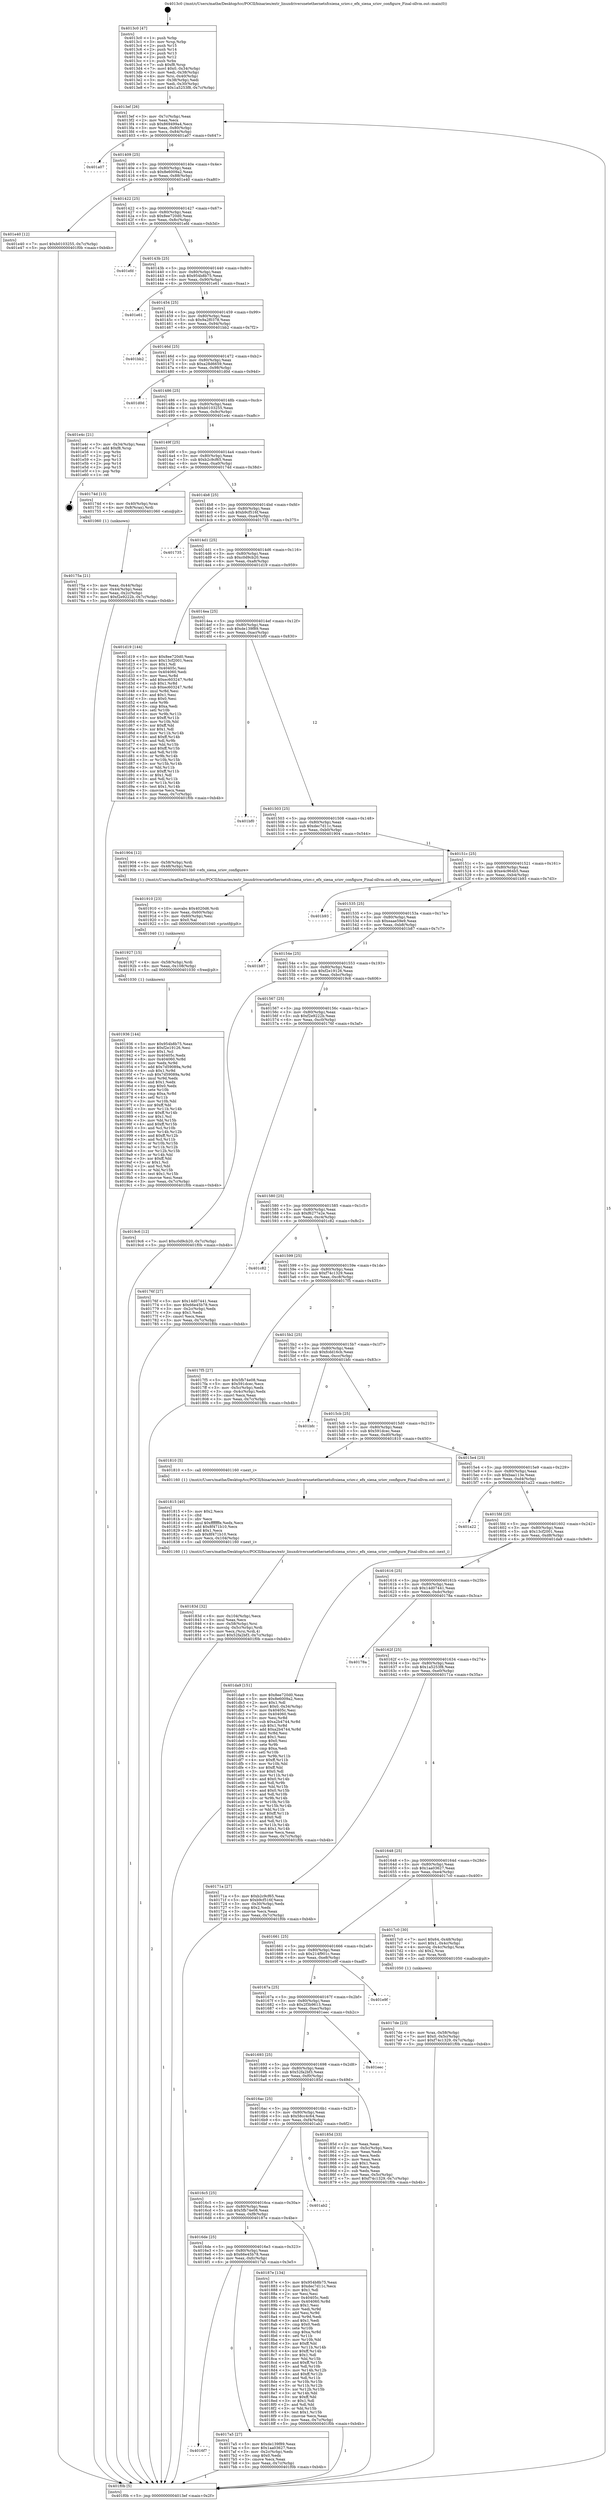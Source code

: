 digraph "0x4013c0" {
  label = "0x4013c0 (/mnt/c/Users/mathe/Desktop/tcc/POCII/binaries/extr_linuxdriversnetethernetsfcsiena_sriov.c_efx_siena_sriov_configure_Final-ollvm.out::main(0))"
  labelloc = "t"
  node[shape=record]

  Entry [label="",width=0.3,height=0.3,shape=circle,fillcolor=black,style=filled]
  "0x4013ef" [label="{
     0x4013ef [26]\l
     | [instrs]\l
     &nbsp;&nbsp;0x4013ef \<+3\>: mov -0x7c(%rbp),%eax\l
     &nbsp;&nbsp;0x4013f2 \<+2\>: mov %eax,%ecx\l
     &nbsp;&nbsp;0x4013f4 \<+6\>: sub $0x869499a4,%ecx\l
     &nbsp;&nbsp;0x4013fa \<+3\>: mov %eax,-0x80(%rbp)\l
     &nbsp;&nbsp;0x4013fd \<+6\>: mov %ecx,-0x84(%rbp)\l
     &nbsp;&nbsp;0x401403 \<+6\>: je 0000000000401a07 \<main+0x647\>\l
  }"]
  "0x401a07" [label="{
     0x401a07\l
  }", style=dashed]
  "0x401409" [label="{
     0x401409 [25]\l
     | [instrs]\l
     &nbsp;&nbsp;0x401409 \<+5\>: jmp 000000000040140e \<main+0x4e\>\l
     &nbsp;&nbsp;0x40140e \<+3\>: mov -0x80(%rbp),%eax\l
     &nbsp;&nbsp;0x401411 \<+5\>: sub $0x8e6009a2,%eax\l
     &nbsp;&nbsp;0x401416 \<+6\>: mov %eax,-0x88(%rbp)\l
     &nbsp;&nbsp;0x40141c \<+6\>: je 0000000000401e40 \<main+0xa80\>\l
  }"]
  Exit [label="",width=0.3,height=0.3,shape=circle,fillcolor=black,style=filled,peripheries=2]
  "0x401e40" [label="{
     0x401e40 [12]\l
     | [instrs]\l
     &nbsp;&nbsp;0x401e40 \<+7\>: movl $0xb0103255,-0x7c(%rbp)\l
     &nbsp;&nbsp;0x401e47 \<+5\>: jmp 0000000000401f0b \<main+0xb4b\>\l
  }"]
  "0x401422" [label="{
     0x401422 [25]\l
     | [instrs]\l
     &nbsp;&nbsp;0x401422 \<+5\>: jmp 0000000000401427 \<main+0x67\>\l
     &nbsp;&nbsp;0x401427 \<+3\>: mov -0x80(%rbp),%eax\l
     &nbsp;&nbsp;0x40142a \<+5\>: sub $0x8ee720d0,%eax\l
     &nbsp;&nbsp;0x40142f \<+6\>: mov %eax,-0x8c(%rbp)\l
     &nbsp;&nbsp;0x401435 \<+6\>: je 0000000000401efd \<main+0xb3d\>\l
  }"]
  "0x401936" [label="{
     0x401936 [144]\l
     | [instrs]\l
     &nbsp;&nbsp;0x401936 \<+5\>: mov $0x954b8b75,%eax\l
     &nbsp;&nbsp;0x40193b \<+5\>: mov $0xf2e19126,%esi\l
     &nbsp;&nbsp;0x401940 \<+2\>: mov $0x1,%cl\l
     &nbsp;&nbsp;0x401942 \<+7\>: mov 0x40405c,%edx\l
     &nbsp;&nbsp;0x401949 \<+8\>: mov 0x404060,%r8d\l
     &nbsp;&nbsp;0x401951 \<+3\>: mov %edx,%r9d\l
     &nbsp;&nbsp;0x401954 \<+7\>: add $0x7d59089a,%r9d\l
     &nbsp;&nbsp;0x40195b \<+4\>: sub $0x1,%r9d\l
     &nbsp;&nbsp;0x40195f \<+7\>: sub $0x7d59089a,%r9d\l
     &nbsp;&nbsp;0x401966 \<+4\>: imul %r9d,%edx\l
     &nbsp;&nbsp;0x40196a \<+3\>: and $0x1,%edx\l
     &nbsp;&nbsp;0x40196d \<+3\>: cmp $0x0,%edx\l
     &nbsp;&nbsp;0x401970 \<+4\>: sete %r10b\l
     &nbsp;&nbsp;0x401974 \<+4\>: cmp $0xa,%r8d\l
     &nbsp;&nbsp;0x401978 \<+4\>: setl %r11b\l
     &nbsp;&nbsp;0x40197c \<+3\>: mov %r10b,%bl\l
     &nbsp;&nbsp;0x40197f \<+3\>: xor $0xff,%bl\l
     &nbsp;&nbsp;0x401982 \<+3\>: mov %r11b,%r14b\l
     &nbsp;&nbsp;0x401985 \<+4\>: xor $0xff,%r14b\l
     &nbsp;&nbsp;0x401989 \<+3\>: xor $0x1,%cl\l
     &nbsp;&nbsp;0x40198c \<+3\>: mov %bl,%r15b\l
     &nbsp;&nbsp;0x40198f \<+4\>: and $0xff,%r15b\l
     &nbsp;&nbsp;0x401993 \<+3\>: and %cl,%r10b\l
     &nbsp;&nbsp;0x401996 \<+3\>: mov %r14b,%r12b\l
     &nbsp;&nbsp;0x401999 \<+4\>: and $0xff,%r12b\l
     &nbsp;&nbsp;0x40199d \<+3\>: and %cl,%r11b\l
     &nbsp;&nbsp;0x4019a0 \<+3\>: or %r10b,%r15b\l
     &nbsp;&nbsp;0x4019a3 \<+3\>: or %r11b,%r12b\l
     &nbsp;&nbsp;0x4019a6 \<+3\>: xor %r12b,%r15b\l
     &nbsp;&nbsp;0x4019a9 \<+3\>: or %r14b,%bl\l
     &nbsp;&nbsp;0x4019ac \<+3\>: xor $0xff,%bl\l
     &nbsp;&nbsp;0x4019af \<+3\>: or $0x1,%cl\l
     &nbsp;&nbsp;0x4019b2 \<+2\>: and %cl,%bl\l
     &nbsp;&nbsp;0x4019b4 \<+3\>: or %bl,%r15b\l
     &nbsp;&nbsp;0x4019b7 \<+4\>: test $0x1,%r15b\l
     &nbsp;&nbsp;0x4019bb \<+3\>: cmovne %esi,%eax\l
     &nbsp;&nbsp;0x4019be \<+3\>: mov %eax,-0x7c(%rbp)\l
     &nbsp;&nbsp;0x4019c1 \<+5\>: jmp 0000000000401f0b \<main+0xb4b\>\l
  }"]
  "0x401efd" [label="{
     0x401efd\l
  }", style=dashed]
  "0x40143b" [label="{
     0x40143b [25]\l
     | [instrs]\l
     &nbsp;&nbsp;0x40143b \<+5\>: jmp 0000000000401440 \<main+0x80\>\l
     &nbsp;&nbsp;0x401440 \<+3\>: mov -0x80(%rbp),%eax\l
     &nbsp;&nbsp;0x401443 \<+5\>: sub $0x954b8b75,%eax\l
     &nbsp;&nbsp;0x401448 \<+6\>: mov %eax,-0x90(%rbp)\l
     &nbsp;&nbsp;0x40144e \<+6\>: je 0000000000401e61 \<main+0xaa1\>\l
  }"]
  "0x401927" [label="{
     0x401927 [15]\l
     | [instrs]\l
     &nbsp;&nbsp;0x401927 \<+4\>: mov -0x58(%rbp),%rdi\l
     &nbsp;&nbsp;0x40192b \<+6\>: mov %eax,-0x108(%rbp)\l
     &nbsp;&nbsp;0x401931 \<+5\>: call 0000000000401030 \<free@plt\>\l
     | [calls]\l
     &nbsp;&nbsp;0x401030 \{1\} (unknown)\l
  }"]
  "0x401e61" [label="{
     0x401e61\l
  }", style=dashed]
  "0x401454" [label="{
     0x401454 [25]\l
     | [instrs]\l
     &nbsp;&nbsp;0x401454 \<+5\>: jmp 0000000000401459 \<main+0x99\>\l
     &nbsp;&nbsp;0x401459 \<+3\>: mov -0x80(%rbp),%eax\l
     &nbsp;&nbsp;0x40145c \<+5\>: sub $0x9a2f0378,%eax\l
     &nbsp;&nbsp;0x401461 \<+6\>: mov %eax,-0x94(%rbp)\l
     &nbsp;&nbsp;0x401467 \<+6\>: je 0000000000401bb2 \<main+0x7f2\>\l
  }"]
  "0x401910" [label="{
     0x401910 [23]\l
     | [instrs]\l
     &nbsp;&nbsp;0x401910 \<+10\>: movabs $0x4020d6,%rdi\l
     &nbsp;&nbsp;0x40191a \<+3\>: mov %eax,-0x60(%rbp)\l
     &nbsp;&nbsp;0x40191d \<+3\>: mov -0x60(%rbp),%esi\l
     &nbsp;&nbsp;0x401920 \<+2\>: mov $0x0,%al\l
     &nbsp;&nbsp;0x401922 \<+5\>: call 0000000000401040 \<printf@plt\>\l
     | [calls]\l
     &nbsp;&nbsp;0x401040 \{1\} (unknown)\l
  }"]
  "0x401bb2" [label="{
     0x401bb2\l
  }", style=dashed]
  "0x40146d" [label="{
     0x40146d [25]\l
     | [instrs]\l
     &nbsp;&nbsp;0x40146d \<+5\>: jmp 0000000000401472 \<main+0xb2\>\l
     &nbsp;&nbsp;0x401472 \<+3\>: mov -0x80(%rbp),%eax\l
     &nbsp;&nbsp;0x401475 \<+5\>: sub $0xa28d6659,%eax\l
     &nbsp;&nbsp;0x40147a \<+6\>: mov %eax,-0x98(%rbp)\l
     &nbsp;&nbsp;0x401480 \<+6\>: je 0000000000401d0d \<main+0x94d\>\l
  }"]
  "0x40183d" [label="{
     0x40183d [32]\l
     | [instrs]\l
     &nbsp;&nbsp;0x40183d \<+6\>: mov -0x104(%rbp),%ecx\l
     &nbsp;&nbsp;0x401843 \<+3\>: imul %eax,%ecx\l
     &nbsp;&nbsp;0x401846 \<+4\>: mov -0x58(%rbp),%rsi\l
     &nbsp;&nbsp;0x40184a \<+4\>: movslq -0x5c(%rbp),%rdi\l
     &nbsp;&nbsp;0x40184e \<+3\>: mov %ecx,(%rsi,%rdi,4)\l
     &nbsp;&nbsp;0x401851 \<+7\>: movl $0x52fa2bf3,-0x7c(%rbp)\l
     &nbsp;&nbsp;0x401858 \<+5\>: jmp 0000000000401f0b \<main+0xb4b\>\l
  }"]
  "0x401d0d" [label="{
     0x401d0d\l
  }", style=dashed]
  "0x401486" [label="{
     0x401486 [25]\l
     | [instrs]\l
     &nbsp;&nbsp;0x401486 \<+5\>: jmp 000000000040148b \<main+0xcb\>\l
     &nbsp;&nbsp;0x40148b \<+3\>: mov -0x80(%rbp),%eax\l
     &nbsp;&nbsp;0x40148e \<+5\>: sub $0xb0103255,%eax\l
     &nbsp;&nbsp;0x401493 \<+6\>: mov %eax,-0x9c(%rbp)\l
     &nbsp;&nbsp;0x401499 \<+6\>: je 0000000000401e4c \<main+0xa8c\>\l
  }"]
  "0x401815" [label="{
     0x401815 [40]\l
     | [instrs]\l
     &nbsp;&nbsp;0x401815 \<+5\>: mov $0x2,%ecx\l
     &nbsp;&nbsp;0x40181a \<+1\>: cltd\l
     &nbsp;&nbsp;0x40181b \<+2\>: idiv %ecx\l
     &nbsp;&nbsp;0x40181d \<+6\>: imul $0xfffffffe,%edx,%ecx\l
     &nbsp;&nbsp;0x401823 \<+6\>: add $0x8f471b10,%ecx\l
     &nbsp;&nbsp;0x401829 \<+3\>: add $0x1,%ecx\l
     &nbsp;&nbsp;0x40182c \<+6\>: sub $0x8f471b10,%ecx\l
     &nbsp;&nbsp;0x401832 \<+6\>: mov %ecx,-0x104(%rbp)\l
     &nbsp;&nbsp;0x401838 \<+5\>: call 0000000000401160 \<next_i\>\l
     | [calls]\l
     &nbsp;&nbsp;0x401160 \{1\} (/mnt/c/Users/mathe/Desktop/tcc/POCII/binaries/extr_linuxdriversnetethernetsfcsiena_sriov.c_efx_siena_sriov_configure_Final-ollvm.out::next_i)\l
  }"]
  "0x401e4c" [label="{
     0x401e4c [21]\l
     | [instrs]\l
     &nbsp;&nbsp;0x401e4c \<+3\>: mov -0x34(%rbp),%eax\l
     &nbsp;&nbsp;0x401e4f \<+7\>: add $0xf8,%rsp\l
     &nbsp;&nbsp;0x401e56 \<+1\>: pop %rbx\l
     &nbsp;&nbsp;0x401e57 \<+2\>: pop %r12\l
     &nbsp;&nbsp;0x401e59 \<+2\>: pop %r13\l
     &nbsp;&nbsp;0x401e5b \<+2\>: pop %r14\l
     &nbsp;&nbsp;0x401e5d \<+2\>: pop %r15\l
     &nbsp;&nbsp;0x401e5f \<+1\>: pop %rbp\l
     &nbsp;&nbsp;0x401e60 \<+1\>: ret\l
  }"]
  "0x40149f" [label="{
     0x40149f [25]\l
     | [instrs]\l
     &nbsp;&nbsp;0x40149f \<+5\>: jmp 00000000004014a4 \<main+0xe4\>\l
     &nbsp;&nbsp;0x4014a4 \<+3\>: mov -0x80(%rbp),%eax\l
     &nbsp;&nbsp;0x4014a7 \<+5\>: sub $0xb2c9cf65,%eax\l
     &nbsp;&nbsp;0x4014ac \<+6\>: mov %eax,-0xa0(%rbp)\l
     &nbsp;&nbsp;0x4014b2 \<+6\>: je 000000000040174d \<main+0x38d\>\l
  }"]
  "0x4017de" [label="{
     0x4017de [23]\l
     | [instrs]\l
     &nbsp;&nbsp;0x4017de \<+4\>: mov %rax,-0x58(%rbp)\l
     &nbsp;&nbsp;0x4017e2 \<+7\>: movl $0x0,-0x5c(%rbp)\l
     &nbsp;&nbsp;0x4017e9 \<+7\>: movl $0xf74c1329,-0x7c(%rbp)\l
     &nbsp;&nbsp;0x4017f0 \<+5\>: jmp 0000000000401f0b \<main+0xb4b\>\l
  }"]
  "0x40174d" [label="{
     0x40174d [13]\l
     | [instrs]\l
     &nbsp;&nbsp;0x40174d \<+4\>: mov -0x40(%rbp),%rax\l
     &nbsp;&nbsp;0x401751 \<+4\>: mov 0x8(%rax),%rdi\l
     &nbsp;&nbsp;0x401755 \<+5\>: call 0000000000401060 \<atoi@plt\>\l
     | [calls]\l
     &nbsp;&nbsp;0x401060 \{1\} (unknown)\l
  }"]
  "0x4014b8" [label="{
     0x4014b8 [25]\l
     | [instrs]\l
     &nbsp;&nbsp;0x4014b8 \<+5\>: jmp 00000000004014bd \<main+0xfd\>\l
     &nbsp;&nbsp;0x4014bd \<+3\>: mov -0x80(%rbp),%eax\l
     &nbsp;&nbsp;0x4014c0 \<+5\>: sub $0xb9cf516f,%eax\l
     &nbsp;&nbsp;0x4014c5 \<+6\>: mov %eax,-0xa4(%rbp)\l
     &nbsp;&nbsp;0x4014cb \<+6\>: je 0000000000401735 \<main+0x375\>\l
  }"]
  "0x4016f7" [label="{
     0x4016f7\l
  }", style=dashed]
  "0x401735" [label="{
     0x401735\l
  }", style=dashed]
  "0x4014d1" [label="{
     0x4014d1 [25]\l
     | [instrs]\l
     &nbsp;&nbsp;0x4014d1 \<+5\>: jmp 00000000004014d6 \<main+0x116\>\l
     &nbsp;&nbsp;0x4014d6 \<+3\>: mov -0x80(%rbp),%eax\l
     &nbsp;&nbsp;0x4014d9 \<+5\>: sub $0xc0d9cb20,%eax\l
     &nbsp;&nbsp;0x4014de \<+6\>: mov %eax,-0xa8(%rbp)\l
     &nbsp;&nbsp;0x4014e4 \<+6\>: je 0000000000401d19 \<main+0x959\>\l
  }"]
  "0x4017a5" [label="{
     0x4017a5 [27]\l
     | [instrs]\l
     &nbsp;&nbsp;0x4017a5 \<+5\>: mov $0xde139f89,%eax\l
     &nbsp;&nbsp;0x4017aa \<+5\>: mov $0x1aa03627,%ecx\l
     &nbsp;&nbsp;0x4017af \<+3\>: mov -0x2c(%rbp),%edx\l
     &nbsp;&nbsp;0x4017b2 \<+3\>: cmp $0x0,%edx\l
     &nbsp;&nbsp;0x4017b5 \<+3\>: cmove %ecx,%eax\l
     &nbsp;&nbsp;0x4017b8 \<+3\>: mov %eax,-0x7c(%rbp)\l
     &nbsp;&nbsp;0x4017bb \<+5\>: jmp 0000000000401f0b \<main+0xb4b\>\l
  }"]
  "0x401d19" [label="{
     0x401d19 [144]\l
     | [instrs]\l
     &nbsp;&nbsp;0x401d19 \<+5\>: mov $0x8ee720d0,%eax\l
     &nbsp;&nbsp;0x401d1e \<+5\>: mov $0x13cf2001,%ecx\l
     &nbsp;&nbsp;0x401d23 \<+2\>: mov $0x1,%dl\l
     &nbsp;&nbsp;0x401d25 \<+7\>: mov 0x40405c,%esi\l
     &nbsp;&nbsp;0x401d2c \<+7\>: mov 0x404060,%edi\l
     &nbsp;&nbsp;0x401d33 \<+3\>: mov %esi,%r8d\l
     &nbsp;&nbsp;0x401d36 \<+7\>: add $0xec603247,%r8d\l
     &nbsp;&nbsp;0x401d3d \<+4\>: sub $0x1,%r8d\l
     &nbsp;&nbsp;0x401d41 \<+7\>: sub $0xec603247,%r8d\l
     &nbsp;&nbsp;0x401d48 \<+4\>: imul %r8d,%esi\l
     &nbsp;&nbsp;0x401d4c \<+3\>: and $0x1,%esi\l
     &nbsp;&nbsp;0x401d4f \<+3\>: cmp $0x0,%esi\l
     &nbsp;&nbsp;0x401d52 \<+4\>: sete %r9b\l
     &nbsp;&nbsp;0x401d56 \<+3\>: cmp $0xa,%edi\l
     &nbsp;&nbsp;0x401d59 \<+4\>: setl %r10b\l
     &nbsp;&nbsp;0x401d5d \<+3\>: mov %r9b,%r11b\l
     &nbsp;&nbsp;0x401d60 \<+4\>: xor $0xff,%r11b\l
     &nbsp;&nbsp;0x401d64 \<+3\>: mov %r10b,%bl\l
     &nbsp;&nbsp;0x401d67 \<+3\>: xor $0xff,%bl\l
     &nbsp;&nbsp;0x401d6a \<+3\>: xor $0x1,%dl\l
     &nbsp;&nbsp;0x401d6d \<+3\>: mov %r11b,%r14b\l
     &nbsp;&nbsp;0x401d70 \<+4\>: and $0xff,%r14b\l
     &nbsp;&nbsp;0x401d74 \<+3\>: and %dl,%r9b\l
     &nbsp;&nbsp;0x401d77 \<+3\>: mov %bl,%r15b\l
     &nbsp;&nbsp;0x401d7a \<+4\>: and $0xff,%r15b\l
     &nbsp;&nbsp;0x401d7e \<+3\>: and %dl,%r10b\l
     &nbsp;&nbsp;0x401d81 \<+3\>: or %r9b,%r14b\l
     &nbsp;&nbsp;0x401d84 \<+3\>: or %r10b,%r15b\l
     &nbsp;&nbsp;0x401d87 \<+3\>: xor %r15b,%r14b\l
     &nbsp;&nbsp;0x401d8a \<+3\>: or %bl,%r11b\l
     &nbsp;&nbsp;0x401d8d \<+4\>: xor $0xff,%r11b\l
     &nbsp;&nbsp;0x401d91 \<+3\>: or $0x1,%dl\l
     &nbsp;&nbsp;0x401d94 \<+3\>: and %dl,%r11b\l
     &nbsp;&nbsp;0x401d97 \<+3\>: or %r11b,%r14b\l
     &nbsp;&nbsp;0x401d9a \<+4\>: test $0x1,%r14b\l
     &nbsp;&nbsp;0x401d9e \<+3\>: cmovne %ecx,%eax\l
     &nbsp;&nbsp;0x401da1 \<+3\>: mov %eax,-0x7c(%rbp)\l
     &nbsp;&nbsp;0x401da4 \<+5\>: jmp 0000000000401f0b \<main+0xb4b\>\l
  }"]
  "0x4014ea" [label="{
     0x4014ea [25]\l
     | [instrs]\l
     &nbsp;&nbsp;0x4014ea \<+5\>: jmp 00000000004014ef \<main+0x12f\>\l
     &nbsp;&nbsp;0x4014ef \<+3\>: mov -0x80(%rbp),%eax\l
     &nbsp;&nbsp;0x4014f2 \<+5\>: sub $0xde139f89,%eax\l
     &nbsp;&nbsp;0x4014f7 \<+6\>: mov %eax,-0xac(%rbp)\l
     &nbsp;&nbsp;0x4014fd \<+6\>: je 0000000000401bf0 \<main+0x830\>\l
  }"]
  "0x4016de" [label="{
     0x4016de [25]\l
     | [instrs]\l
     &nbsp;&nbsp;0x4016de \<+5\>: jmp 00000000004016e3 \<main+0x323\>\l
     &nbsp;&nbsp;0x4016e3 \<+3\>: mov -0x80(%rbp),%eax\l
     &nbsp;&nbsp;0x4016e6 \<+5\>: sub $0x66e45b78,%eax\l
     &nbsp;&nbsp;0x4016eb \<+6\>: mov %eax,-0xfc(%rbp)\l
     &nbsp;&nbsp;0x4016f1 \<+6\>: je 00000000004017a5 \<main+0x3e5\>\l
  }"]
  "0x401bf0" [label="{
     0x401bf0\l
  }", style=dashed]
  "0x401503" [label="{
     0x401503 [25]\l
     | [instrs]\l
     &nbsp;&nbsp;0x401503 \<+5\>: jmp 0000000000401508 \<main+0x148\>\l
     &nbsp;&nbsp;0x401508 \<+3\>: mov -0x80(%rbp),%eax\l
     &nbsp;&nbsp;0x40150b \<+5\>: sub $0xdec7d11c,%eax\l
     &nbsp;&nbsp;0x401510 \<+6\>: mov %eax,-0xb0(%rbp)\l
     &nbsp;&nbsp;0x401516 \<+6\>: je 0000000000401904 \<main+0x544\>\l
  }"]
  "0x40187e" [label="{
     0x40187e [134]\l
     | [instrs]\l
     &nbsp;&nbsp;0x40187e \<+5\>: mov $0x954b8b75,%eax\l
     &nbsp;&nbsp;0x401883 \<+5\>: mov $0xdec7d11c,%ecx\l
     &nbsp;&nbsp;0x401888 \<+2\>: mov $0x1,%dl\l
     &nbsp;&nbsp;0x40188a \<+2\>: xor %esi,%esi\l
     &nbsp;&nbsp;0x40188c \<+7\>: mov 0x40405c,%edi\l
     &nbsp;&nbsp;0x401893 \<+8\>: mov 0x404060,%r8d\l
     &nbsp;&nbsp;0x40189b \<+3\>: sub $0x1,%esi\l
     &nbsp;&nbsp;0x40189e \<+3\>: mov %edi,%r9d\l
     &nbsp;&nbsp;0x4018a1 \<+3\>: add %esi,%r9d\l
     &nbsp;&nbsp;0x4018a4 \<+4\>: imul %r9d,%edi\l
     &nbsp;&nbsp;0x4018a8 \<+3\>: and $0x1,%edi\l
     &nbsp;&nbsp;0x4018ab \<+3\>: cmp $0x0,%edi\l
     &nbsp;&nbsp;0x4018ae \<+4\>: sete %r10b\l
     &nbsp;&nbsp;0x4018b2 \<+4\>: cmp $0xa,%r8d\l
     &nbsp;&nbsp;0x4018b6 \<+4\>: setl %r11b\l
     &nbsp;&nbsp;0x4018ba \<+3\>: mov %r10b,%bl\l
     &nbsp;&nbsp;0x4018bd \<+3\>: xor $0xff,%bl\l
     &nbsp;&nbsp;0x4018c0 \<+3\>: mov %r11b,%r14b\l
     &nbsp;&nbsp;0x4018c3 \<+4\>: xor $0xff,%r14b\l
     &nbsp;&nbsp;0x4018c7 \<+3\>: xor $0x1,%dl\l
     &nbsp;&nbsp;0x4018ca \<+3\>: mov %bl,%r15b\l
     &nbsp;&nbsp;0x4018cd \<+4\>: and $0xff,%r15b\l
     &nbsp;&nbsp;0x4018d1 \<+3\>: and %dl,%r10b\l
     &nbsp;&nbsp;0x4018d4 \<+3\>: mov %r14b,%r12b\l
     &nbsp;&nbsp;0x4018d7 \<+4\>: and $0xff,%r12b\l
     &nbsp;&nbsp;0x4018db \<+3\>: and %dl,%r11b\l
     &nbsp;&nbsp;0x4018de \<+3\>: or %r10b,%r15b\l
     &nbsp;&nbsp;0x4018e1 \<+3\>: or %r11b,%r12b\l
     &nbsp;&nbsp;0x4018e4 \<+3\>: xor %r12b,%r15b\l
     &nbsp;&nbsp;0x4018e7 \<+3\>: or %r14b,%bl\l
     &nbsp;&nbsp;0x4018ea \<+3\>: xor $0xff,%bl\l
     &nbsp;&nbsp;0x4018ed \<+3\>: or $0x1,%dl\l
     &nbsp;&nbsp;0x4018f0 \<+2\>: and %dl,%bl\l
     &nbsp;&nbsp;0x4018f2 \<+3\>: or %bl,%r15b\l
     &nbsp;&nbsp;0x4018f5 \<+4\>: test $0x1,%r15b\l
     &nbsp;&nbsp;0x4018f9 \<+3\>: cmovne %ecx,%eax\l
     &nbsp;&nbsp;0x4018fc \<+3\>: mov %eax,-0x7c(%rbp)\l
     &nbsp;&nbsp;0x4018ff \<+5\>: jmp 0000000000401f0b \<main+0xb4b\>\l
  }"]
  "0x401904" [label="{
     0x401904 [12]\l
     | [instrs]\l
     &nbsp;&nbsp;0x401904 \<+4\>: mov -0x58(%rbp),%rdi\l
     &nbsp;&nbsp;0x401908 \<+3\>: mov -0x48(%rbp),%esi\l
     &nbsp;&nbsp;0x40190b \<+5\>: call 00000000004013b0 \<efx_siena_sriov_configure\>\l
     | [calls]\l
     &nbsp;&nbsp;0x4013b0 \{1\} (/mnt/c/Users/mathe/Desktop/tcc/POCII/binaries/extr_linuxdriversnetethernetsfcsiena_sriov.c_efx_siena_sriov_configure_Final-ollvm.out::efx_siena_sriov_configure)\l
  }"]
  "0x40151c" [label="{
     0x40151c [25]\l
     | [instrs]\l
     &nbsp;&nbsp;0x40151c \<+5\>: jmp 0000000000401521 \<main+0x161\>\l
     &nbsp;&nbsp;0x401521 \<+3\>: mov -0x80(%rbp),%eax\l
     &nbsp;&nbsp;0x401524 \<+5\>: sub $0xe4c964b5,%eax\l
     &nbsp;&nbsp;0x401529 \<+6\>: mov %eax,-0xb4(%rbp)\l
     &nbsp;&nbsp;0x40152f \<+6\>: je 0000000000401b93 \<main+0x7d3\>\l
  }"]
  "0x4016c5" [label="{
     0x4016c5 [25]\l
     | [instrs]\l
     &nbsp;&nbsp;0x4016c5 \<+5\>: jmp 00000000004016ca \<main+0x30a\>\l
     &nbsp;&nbsp;0x4016ca \<+3\>: mov -0x80(%rbp),%eax\l
     &nbsp;&nbsp;0x4016cd \<+5\>: sub $0x5fb74e08,%eax\l
     &nbsp;&nbsp;0x4016d2 \<+6\>: mov %eax,-0xf8(%rbp)\l
     &nbsp;&nbsp;0x4016d8 \<+6\>: je 000000000040187e \<main+0x4be\>\l
  }"]
  "0x401b93" [label="{
     0x401b93\l
  }", style=dashed]
  "0x401535" [label="{
     0x401535 [25]\l
     | [instrs]\l
     &nbsp;&nbsp;0x401535 \<+5\>: jmp 000000000040153a \<main+0x17a\>\l
     &nbsp;&nbsp;0x40153a \<+3\>: mov -0x80(%rbp),%eax\l
     &nbsp;&nbsp;0x40153d \<+5\>: sub $0xeaae59e9,%eax\l
     &nbsp;&nbsp;0x401542 \<+6\>: mov %eax,-0xb8(%rbp)\l
     &nbsp;&nbsp;0x401548 \<+6\>: je 0000000000401b87 \<main+0x7c7\>\l
  }"]
  "0x401ab2" [label="{
     0x401ab2\l
  }", style=dashed]
  "0x401b87" [label="{
     0x401b87\l
  }", style=dashed]
  "0x40154e" [label="{
     0x40154e [25]\l
     | [instrs]\l
     &nbsp;&nbsp;0x40154e \<+5\>: jmp 0000000000401553 \<main+0x193\>\l
     &nbsp;&nbsp;0x401553 \<+3\>: mov -0x80(%rbp),%eax\l
     &nbsp;&nbsp;0x401556 \<+5\>: sub $0xf2e19126,%eax\l
     &nbsp;&nbsp;0x40155b \<+6\>: mov %eax,-0xbc(%rbp)\l
     &nbsp;&nbsp;0x401561 \<+6\>: je 00000000004019c6 \<main+0x606\>\l
  }"]
  "0x4016ac" [label="{
     0x4016ac [25]\l
     | [instrs]\l
     &nbsp;&nbsp;0x4016ac \<+5\>: jmp 00000000004016b1 \<main+0x2f1\>\l
     &nbsp;&nbsp;0x4016b1 \<+3\>: mov -0x80(%rbp),%eax\l
     &nbsp;&nbsp;0x4016b4 \<+5\>: sub $0x58cc4c64,%eax\l
     &nbsp;&nbsp;0x4016b9 \<+6\>: mov %eax,-0xf4(%rbp)\l
     &nbsp;&nbsp;0x4016bf \<+6\>: je 0000000000401ab2 \<main+0x6f2\>\l
  }"]
  "0x4019c6" [label="{
     0x4019c6 [12]\l
     | [instrs]\l
     &nbsp;&nbsp;0x4019c6 \<+7\>: movl $0xc0d9cb20,-0x7c(%rbp)\l
     &nbsp;&nbsp;0x4019cd \<+5\>: jmp 0000000000401f0b \<main+0xb4b\>\l
  }"]
  "0x401567" [label="{
     0x401567 [25]\l
     | [instrs]\l
     &nbsp;&nbsp;0x401567 \<+5\>: jmp 000000000040156c \<main+0x1ac\>\l
     &nbsp;&nbsp;0x40156c \<+3\>: mov -0x80(%rbp),%eax\l
     &nbsp;&nbsp;0x40156f \<+5\>: sub $0xf2e9222b,%eax\l
     &nbsp;&nbsp;0x401574 \<+6\>: mov %eax,-0xc0(%rbp)\l
     &nbsp;&nbsp;0x40157a \<+6\>: je 000000000040176f \<main+0x3af\>\l
  }"]
  "0x40185d" [label="{
     0x40185d [33]\l
     | [instrs]\l
     &nbsp;&nbsp;0x40185d \<+2\>: xor %eax,%eax\l
     &nbsp;&nbsp;0x40185f \<+3\>: mov -0x5c(%rbp),%ecx\l
     &nbsp;&nbsp;0x401862 \<+2\>: mov %eax,%edx\l
     &nbsp;&nbsp;0x401864 \<+2\>: sub %ecx,%edx\l
     &nbsp;&nbsp;0x401866 \<+2\>: mov %eax,%ecx\l
     &nbsp;&nbsp;0x401868 \<+3\>: sub $0x1,%ecx\l
     &nbsp;&nbsp;0x40186b \<+2\>: add %ecx,%edx\l
     &nbsp;&nbsp;0x40186d \<+2\>: sub %edx,%eax\l
     &nbsp;&nbsp;0x40186f \<+3\>: mov %eax,-0x5c(%rbp)\l
     &nbsp;&nbsp;0x401872 \<+7\>: movl $0xf74c1329,-0x7c(%rbp)\l
     &nbsp;&nbsp;0x401879 \<+5\>: jmp 0000000000401f0b \<main+0xb4b\>\l
  }"]
  "0x40176f" [label="{
     0x40176f [27]\l
     | [instrs]\l
     &nbsp;&nbsp;0x40176f \<+5\>: mov $0x14d07441,%eax\l
     &nbsp;&nbsp;0x401774 \<+5\>: mov $0x66e45b78,%ecx\l
     &nbsp;&nbsp;0x401779 \<+3\>: mov -0x2c(%rbp),%edx\l
     &nbsp;&nbsp;0x40177c \<+3\>: cmp $0x1,%edx\l
     &nbsp;&nbsp;0x40177f \<+3\>: cmovl %ecx,%eax\l
     &nbsp;&nbsp;0x401782 \<+3\>: mov %eax,-0x7c(%rbp)\l
     &nbsp;&nbsp;0x401785 \<+5\>: jmp 0000000000401f0b \<main+0xb4b\>\l
  }"]
  "0x401580" [label="{
     0x401580 [25]\l
     | [instrs]\l
     &nbsp;&nbsp;0x401580 \<+5\>: jmp 0000000000401585 \<main+0x1c5\>\l
     &nbsp;&nbsp;0x401585 \<+3\>: mov -0x80(%rbp),%eax\l
     &nbsp;&nbsp;0x401588 \<+5\>: sub $0xf6277e2e,%eax\l
     &nbsp;&nbsp;0x40158d \<+6\>: mov %eax,-0xc4(%rbp)\l
     &nbsp;&nbsp;0x401593 \<+6\>: je 0000000000401c82 \<main+0x8c2\>\l
  }"]
  "0x401693" [label="{
     0x401693 [25]\l
     | [instrs]\l
     &nbsp;&nbsp;0x401693 \<+5\>: jmp 0000000000401698 \<main+0x2d8\>\l
     &nbsp;&nbsp;0x401698 \<+3\>: mov -0x80(%rbp),%eax\l
     &nbsp;&nbsp;0x40169b \<+5\>: sub $0x52fa2bf3,%eax\l
     &nbsp;&nbsp;0x4016a0 \<+6\>: mov %eax,-0xf0(%rbp)\l
     &nbsp;&nbsp;0x4016a6 \<+6\>: je 000000000040185d \<main+0x49d\>\l
  }"]
  "0x401c82" [label="{
     0x401c82\l
  }", style=dashed]
  "0x401599" [label="{
     0x401599 [25]\l
     | [instrs]\l
     &nbsp;&nbsp;0x401599 \<+5\>: jmp 000000000040159e \<main+0x1de\>\l
     &nbsp;&nbsp;0x40159e \<+3\>: mov -0x80(%rbp),%eax\l
     &nbsp;&nbsp;0x4015a1 \<+5\>: sub $0xf74c1329,%eax\l
     &nbsp;&nbsp;0x4015a6 \<+6\>: mov %eax,-0xc8(%rbp)\l
     &nbsp;&nbsp;0x4015ac \<+6\>: je 00000000004017f5 \<main+0x435\>\l
  }"]
  "0x401eec" [label="{
     0x401eec\l
  }", style=dashed]
  "0x4017f5" [label="{
     0x4017f5 [27]\l
     | [instrs]\l
     &nbsp;&nbsp;0x4017f5 \<+5\>: mov $0x5fb74e08,%eax\l
     &nbsp;&nbsp;0x4017fa \<+5\>: mov $0x591dcec,%ecx\l
     &nbsp;&nbsp;0x4017ff \<+3\>: mov -0x5c(%rbp),%edx\l
     &nbsp;&nbsp;0x401802 \<+3\>: cmp -0x4c(%rbp),%edx\l
     &nbsp;&nbsp;0x401805 \<+3\>: cmovl %ecx,%eax\l
     &nbsp;&nbsp;0x401808 \<+3\>: mov %eax,-0x7c(%rbp)\l
     &nbsp;&nbsp;0x40180b \<+5\>: jmp 0000000000401f0b \<main+0xb4b\>\l
  }"]
  "0x4015b2" [label="{
     0x4015b2 [25]\l
     | [instrs]\l
     &nbsp;&nbsp;0x4015b2 \<+5\>: jmp 00000000004015b7 \<main+0x1f7\>\l
     &nbsp;&nbsp;0x4015b7 \<+3\>: mov -0x80(%rbp),%eax\l
     &nbsp;&nbsp;0x4015ba \<+5\>: sub $0xfcdd16cb,%eax\l
     &nbsp;&nbsp;0x4015bf \<+6\>: mov %eax,-0xcc(%rbp)\l
     &nbsp;&nbsp;0x4015c5 \<+6\>: je 0000000000401bfc \<main+0x83c\>\l
  }"]
  "0x40167a" [label="{
     0x40167a [25]\l
     | [instrs]\l
     &nbsp;&nbsp;0x40167a \<+5\>: jmp 000000000040167f \<main+0x2bf\>\l
     &nbsp;&nbsp;0x40167f \<+3\>: mov -0x80(%rbp),%eax\l
     &nbsp;&nbsp;0x401682 \<+5\>: sub $0x2f3b9613,%eax\l
     &nbsp;&nbsp;0x401687 \<+6\>: mov %eax,-0xec(%rbp)\l
     &nbsp;&nbsp;0x40168d \<+6\>: je 0000000000401eec \<main+0xb2c\>\l
  }"]
  "0x401bfc" [label="{
     0x401bfc\l
  }", style=dashed]
  "0x4015cb" [label="{
     0x4015cb [25]\l
     | [instrs]\l
     &nbsp;&nbsp;0x4015cb \<+5\>: jmp 00000000004015d0 \<main+0x210\>\l
     &nbsp;&nbsp;0x4015d0 \<+3\>: mov -0x80(%rbp),%eax\l
     &nbsp;&nbsp;0x4015d3 \<+5\>: sub $0x591dcec,%eax\l
     &nbsp;&nbsp;0x4015d8 \<+6\>: mov %eax,-0xd0(%rbp)\l
     &nbsp;&nbsp;0x4015de \<+6\>: je 0000000000401810 \<main+0x450\>\l
  }"]
  "0x401e9f" [label="{
     0x401e9f\l
  }", style=dashed]
  "0x401810" [label="{
     0x401810 [5]\l
     | [instrs]\l
     &nbsp;&nbsp;0x401810 \<+5\>: call 0000000000401160 \<next_i\>\l
     | [calls]\l
     &nbsp;&nbsp;0x401160 \{1\} (/mnt/c/Users/mathe/Desktop/tcc/POCII/binaries/extr_linuxdriversnetethernetsfcsiena_sriov.c_efx_siena_sriov_configure_Final-ollvm.out::next_i)\l
  }"]
  "0x4015e4" [label="{
     0x4015e4 [25]\l
     | [instrs]\l
     &nbsp;&nbsp;0x4015e4 \<+5\>: jmp 00000000004015e9 \<main+0x229\>\l
     &nbsp;&nbsp;0x4015e9 \<+3\>: mov -0x80(%rbp),%eax\l
     &nbsp;&nbsp;0x4015ec \<+5\>: sub $0xbaa113e,%eax\l
     &nbsp;&nbsp;0x4015f1 \<+6\>: mov %eax,-0xd4(%rbp)\l
     &nbsp;&nbsp;0x4015f7 \<+6\>: je 0000000000401a22 \<main+0x662\>\l
  }"]
  "0x401661" [label="{
     0x401661 [25]\l
     | [instrs]\l
     &nbsp;&nbsp;0x401661 \<+5\>: jmp 0000000000401666 \<main+0x2a6\>\l
     &nbsp;&nbsp;0x401666 \<+3\>: mov -0x80(%rbp),%eax\l
     &nbsp;&nbsp;0x401669 \<+5\>: sub $0x214f901c,%eax\l
     &nbsp;&nbsp;0x40166e \<+6\>: mov %eax,-0xe8(%rbp)\l
     &nbsp;&nbsp;0x401674 \<+6\>: je 0000000000401e9f \<main+0xadf\>\l
  }"]
  "0x401a22" [label="{
     0x401a22\l
  }", style=dashed]
  "0x4015fd" [label="{
     0x4015fd [25]\l
     | [instrs]\l
     &nbsp;&nbsp;0x4015fd \<+5\>: jmp 0000000000401602 \<main+0x242\>\l
     &nbsp;&nbsp;0x401602 \<+3\>: mov -0x80(%rbp),%eax\l
     &nbsp;&nbsp;0x401605 \<+5\>: sub $0x13cf2001,%eax\l
     &nbsp;&nbsp;0x40160a \<+6\>: mov %eax,-0xd8(%rbp)\l
     &nbsp;&nbsp;0x401610 \<+6\>: je 0000000000401da9 \<main+0x9e9\>\l
  }"]
  "0x4017c0" [label="{
     0x4017c0 [30]\l
     | [instrs]\l
     &nbsp;&nbsp;0x4017c0 \<+7\>: movl $0x64,-0x48(%rbp)\l
     &nbsp;&nbsp;0x4017c7 \<+7\>: movl $0x1,-0x4c(%rbp)\l
     &nbsp;&nbsp;0x4017ce \<+4\>: movslq -0x4c(%rbp),%rax\l
     &nbsp;&nbsp;0x4017d2 \<+4\>: shl $0x2,%rax\l
     &nbsp;&nbsp;0x4017d6 \<+3\>: mov %rax,%rdi\l
     &nbsp;&nbsp;0x4017d9 \<+5\>: call 0000000000401050 \<malloc@plt\>\l
     | [calls]\l
     &nbsp;&nbsp;0x401050 \{1\} (unknown)\l
  }"]
  "0x401da9" [label="{
     0x401da9 [151]\l
     | [instrs]\l
     &nbsp;&nbsp;0x401da9 \<+5\>: mov $0x8ee720d0,%eax\l
     &nbsp;&nbsp;0x401dae \<+5\>: mov $0x8e6009a2,%ecx\l
     &nbsp;&nbsp;0x401db3 \<+2\>: mov $0x1,%dl\l
     &nbsp;&nbsp;0x401db5 \<+7\>: movl $0x0,-0x34(%rbp)\l
     &nbsp;&nbsp;0x401dbc \<+7\>: mov 0x40405c,%esi\l
     &nbsp;&nbsp;0x401dc3 \<+7\>: mov 0x404060,%edi\l
     &nbsp;&nbsp;0x401dca \<+3\>: mov %esi,%r8d\l
     &nbsp;&nbsp;0x401dcd \<+7\>: sub $0xa2b4744,%r8d\l
     &nbsp;&nbsp;0x401dd4 \<+4\>: sub $0x1,%r8d\l
     &nbsp;&nbsp;0x401dd8 \<+7\>: add $0xa2b4744,%r8d\l
     &nbsp;&nbsp;0x401ddf \<+4\>: imul %r8d,%esi\l
     &nbsp;&nbsp;0x401de3 \<+3\>: and $0x1,%esi\l
     &nbsp;&nbsp;0x401de6 \<+3\>: cmp $0x0,%esi\l
     &nbsp;&nbsp;0x401de9 \<+4\>: sete %r9b\l
     &nbsp;&nbsp;0x401ded \<+3\>: cmp $0xa,%edi\l
     &nbsp;&nbsp;0x401df0 \<+4\>: setl %r10b\l
     &nbsp;&nbsp;0x401df4 \<+3\>: mov %r9b,%r11b\l
     &nbsp;&nbsp;0x401df7 \<+4\>: xor $0xff,%r11b\l
     &nbsp;&nbsp;0x401dfb \<+3\>: mov %r10b,%bl\l
     &nbsp;&nbsp;0x401dfe \<+3\>: xor $0xff,%bl\l
     &nbsp;&nbsp;0x401e01 \<+3\>: xor $0x0,%dl\l
     &nbsp;&nbsp;0x401e04 \<+3\>: mov %r11b,%r14b\l
     &nbsp;&nbsp;0x401e07 \<+4\>: and $0x0,%r14b\l
     &nbsp;&nbsp;0x401e0b \<+3\>: and %dl,%r9b\l
     &nbsp;&nbsp;0x401e0e \<+3\>: mov %bl,%r15b\l
     &nbsp;&nbsp;0x401e11 \<+4\>: and $0x0,%r15b\l
     &nbsp;&nbsp;0x401e15 \<+3\>: and %dl,%r10b\l
     &nbsp;&nbsp;0x401e18 \<+3\>: or %r9b,%r14b\l
     &nbsp;&nbsp;0x401e1b \<+3\>: or %r10b,%r15b\l
     &nbsp;&nbsp;0x401e1e \<+3\>: xor %r15b,%r14b\l
     &nbsp;&nbsp;0x401e21 \<+3\>: or %bl,%r11b\l
     &nbsp;&nbsp;0x401e24 \<+4\>: xor $0xff,%r11b\l
     &nbsp;&nbsp;0x401e28 \<+3\>: or $0x0,%dl\l
     &nbsp;&nbsp;0x401e2b \<+3\>: and %dl,%r11b\l
     &nbsp;&nbsp;0x401e2e \<+3\>: or %r11b,%r14b\l
     &nbsp;&nbsp;0x401e31 \<+4\>: test $0x1,%r14b\l
     &nbsp;&nbsp;0x401e35 \<+3\>: cmovne %ecx,%eax\l
     &nbsp;&nbsp;0x401e38 \<+3\>: mov %eax,-0x7c(%rbp)\l
     &nbsp;&nbsp;0x401e3b \<+5\>: jmp 0000000000401f0b \<main+0xb4b\>\l
  }"]
  "0x401616" [label="{
     0x401616 [25]\l
     | [instrs]\l
     &nbsp;&nbsp;0x401616 \<+5\>: jmp 000000000040161b \<main+0x25b\>\l
     &nbsp;&nbsp;0x40161b \<+3\>: mov -0x80(%rbp),%eax\l
     &nbsp;&nbsp;0x40161e \<+5\>: sub $0x14d07441,%eax\l
     &nbsp;&nbsp;0x401623 \<+6\>: mov %eax,-0xdc(%rbp)\l
     &nbsp;&nbsp;0x401629 \<+6\>: je 000000000040178a \<main+0x3ca\>\l
  }"]
  "0x40175a" [label="{
     0x40175a [21]\l
     | [instrs]\l
     &nbsp;&nbsp;0x40175a \<+3\>: mov %eax,-0x44(%rbp)\l
     &nbsp;&nbsp;0x40175d \<+3\>: mov -0x44(%rbp),%eax\l
     &nbsp;&nbsp;0x401760 \<+3\>: mov %eax,-0x2c(%rbp)\l
     &nbsp;&nbsp;0x401763 \<+7\>: movl $0xf2e9222b,-0x7c(%rbp)\l
     &nbsp;&nbsp;0x40176a \<+5\>: jmp 0000000000401f0b \<main+0xb4b\>\l
  }"]
  "0x40178a" [label="{
     0x40178a\l
  }", style=dashed]
  "0x40162f" [label="{
     0x40162f [25]\l
     | [instrs]\l
     &nbsp;&nbsp;0x40162f \<+5\>: jmp 0000000000401634 \<main+0x274\>\l
     &nbsp;&nbsp;0x401634 \<+3\>: mov -0x80(%rbp),%eax\l
     &nbsp;&nbsp;0x401637 \<+5\>: sub $0x1a5253f8,%eax\l
     &nbsp;&nbsp;0x40163c \<+6\>: mov %eax,-0xe0(%rbp)\l
     &nbsp;&nbsp;0x401642 \<+6\>: je 000000000040171a \<main+0x35a\>\l
  }"]
  "0x4013c0" [label="{
     0x4013c0 [47]\l
     | [instrs]\l
     &nbsp;&nbsp;0x4013c0 \<+1\>: push %rbp\l
     &nbsp;&nbsp;0x4013c1 \<+3\>: mov %rsp,%rbp\l
     &nbsp;&nbsp;0x4013c4 \<+2\>: push %r15\l
     &nbsp;&nbsp;0x4013c6 \<+2\>: push %r14\l
     &nbsp;&nbsp;0x4013c8 \<+2\>: push %r13\l
     &nbsp;&nbsp;0x4013ca \<+2\>: push %r12\l
     &nbsp;&nbsp;0x4013cc \<+1\>: push %rbx\l
     &nbsp;&nbsp;0x4013cd \<+7\>: sub $0xf8,%rsp\l
     &nbsp;&nbsp;0x4013d4 \<+7\>: movl $0x0,-0x34(%rbp)\l
     &nbsp;&nbsp;0x4013db \<+3\>: mov %edi,-0x38(%rbp)\l
     &nbsp;&nbsp;0x4013de \<+4\>: mov %rsi,-0x40(%rbp)\l
     &nbsp;&nbsp;0x4013e2 \<+3\>: mov -0x38(%rbp),%edi\l
     &nbsp;&nbsp;0x4013e5 \<+3\>: mov %edi,-0x30(%rbp)\l
     &nbsp;&nbsp;0x4013e8 \<+7\>: movl $0x1a5253f8,-0x7c(%rbp)\l
  }"]
  "0x40171a" [label="{
     0x40171a [27]\l
     | [instrs]\l
     &nbsp;&nbsp;0x40171a \<+5\>: mov $0xb2c9cf65,%eax\l
     &nbsp;&nbsp;0x40171f \<+5\>: mov $0xb9cf516f,%ecx\l
     &nbsp;&nbsp;0x401724 \<+3\>: mov -0x30(%rbp),%edx\l
     &nbsp;&nbsp;0x401727 \<+3\>: cmp $0x2,%edx\l
     &nbsp;&nbsp;0x40172a \<+3\>: cmovne %ecx,%eax\l
     &nbsp;&nbsp;0x40172d \<+3\>: mov %eax,-0x7c(%rbp)\l
     &nbsp;&nbsp;0x401730 \<+5\>: jmp 0000000000401f0b \<main+0xb4b\>\l
  }"]
  "0x401648" [label="{
     0x401648 [25]\l
     | [instrs]\l
     &nbsp;&nbsp;0x401648 \<+5\>: jmp 000000000040164d \<main+0x28d\>\l
     &nbsp;&nbsp;0x40164d \<+3\>: mov -0x80(%rbp),%eax\l
     &nbsp;&nbsp;0x401650 \<+5\>: sub $0x1aa03627,%eax\l
     &nbsp;&nbsp;0x401655 \<+6\>: mov %eax,-0xe4(%rbp)\l
     &nbsp;&nbsp;0x40165b \<+6\>: je 00000000004017c0 \<main+0x400\>\l
  }"]
  "0x401f0b" [label="{
     0x401f0b [5]\l
     | [instrs]\l
     &nbsp;&nbsp;0x401f0b \<+5\>: jmp 00000000004013ef \<main+0x2f\>\l
  }"]
  Entry -> "0x4013c0" [label=" 1"]
  "0x4013ef" -> "0x401a07" [label=" 0"]
  "0x4013ef" -> "0x401409" [label=" 16"]
  "0x401e4c" -> Exit [label=" 1"]
  "0x401409" -> "0x401e40" [label=" 1"]
  "0x401409" -> "0x401422" [label=" 15"]
  "0x401e40" -> "0x401f0b" [label=" 1"]
  "0x401422" -> "0x401efd" [label=" 0"]
  "0x401422" -> "0x40143b" [label=" 15"]
  "0x401da9" -> "0x401f0b" [label=" 1"]
  "0x40143b" -> "0x401e61" [label=" 0"]
  "0x40143b" -> "0x401454" [label=" 15"]
  "0x401d19" -> "0x401f0b" [label=" 1"]
  "0x401454" -> "0x401bb2" [label=" 0"]
  "0x401454" -> "0x40146d" [label=" 15"]
  "0x4019c6" -> "0x401f0b" [label=" 1"]
  "0x40146d" -> "0x401d0d" [label=" 0"]
  "0x40146d" -> "0x401486" [label=" 15"]
  "0x401936" -> "0x401f0b" [label=" 1"]
  "0x401486" -> "0x401e4c" [label=" 1"]
  "0x401486" -> "0x40149f" [label=" 14"]
  "0x401927" -> "0x401936" [label=" 1"]
  "0x40149f" -> "0x40174d" [label=" 1"]
  "0x40149f" -> "0x4014b8" [label=" 13"]
  "0x401910" -> "0x401927" [label=" 1"]
  "0x4014b8" -> "0x401735" [label=" 0"]
  "0x4014b8" -> "0x4014d1" [label=" 13"]
  "0x401904" -> "0x401910" [label=" 1"]
  "0x4014d1" -> "0x401d19" [label=" 1"]
  "0x4014d1" -> "0x4014ea" [label=" 12"]
  "0x40187e" -> "0x401f0b" [label=" 1"]
  "0x4014ea" -> "0x401bf0" [label=" 0"]
  "0x4014ea" -> "0x401503" [label=" 12"]
  "0x40183d" -> "0x401f0b" [label=" 1"]
  "0x401503" -> "0x401904" [label=" 1"]
  "0x401503" -> "0x40151c" [label=" 11"]
  "0x401815" -> "0x40183d" [label=" 1"]
  "0x40151c" -> "0x401b93" [label=" 0"]
  "0x40151c" -> "0x401535" [label=" 11"]
  "0x4017f5" -> "0x401f0b" [label=" 2"]
  "0x401535" -> "0x401b87" [label=" 0"]
  "0x401535" -> "0x40154e" [label=" 11"]
  "0x4017de" -> "0x401f0b" [label=" 1"]
  "0x40154e" -> "0x4019c6" [label=" 1"]
  "0x40154e" -> "0x401567" [label=" 10"]
  "0x4017a5" -> "0x401f0b" [label=" 1"]
  "0x401567" -> "0x40176f" [label=" 1"]
  "0x401567" -> "0x401580" [label=" 9"]
  "0x4016de" -> "0x4016f7" [label=" 0"]
  "0x401580" -> "0x401c82" [label=" 0"]
  "0x401580" -> "0x401599" [label=" 9"]
  "0x40185d" -> "0x401f0b" [label=" 1"]
  "0x401599" -> "0x4017f5" [label=" 2"]
  "0x401599" -> "0x4015b2" [label=" 7"]
  "0x4016c5" -> "0x4016de" [label=" 1"]
  "0x4015b2" -> "0x401bfc" [label=" 0"]
  "0x4015b2" -> "0x4015cb" [label=" 7"]
  "0x401810" -> "0x401815" [label=" 1"]
  "0x4015cb" -> "0x401810" [label=" 1"]
  "0x4015cb" -> "0x4015e4" [label=" 6"]
  "0x4016ac" -> "0x4016c5" [label=" 2"]
  "0x4015e4" -> "0x401a22" [label=" 0"]
  "0x4015e4" -> "0x4015fd" [label=" 6"]
  "0x4017c0" -> "0x4017de" [label=" 1"]
  "0x4015fd" -> "0x401da9" [label=" 1"]
  "0x4015fd" -> "0x401616" [label=" 5"]
  "0x401693" -> "0x4016ac" [label=" 2"]
  "0x401616" -> "0x40178a" [label=" 0"]
  "0x401616" -> "0x40162f" [label=" 5"]
  "0x4016de" -> "0x4017a5" [label=" 1"]
  "0x40162f" -> "0x40171a" [label=" 1"]
  "0x40162f" -> "0x401648" [label=" 4"]
  "0x40171a" -> "0x401f0b" [label=" 1"]
  "0x4013c0" -> "0x4013ef" [label=" 1"]
  "0x401f0b" -> "0x4013ef" [label=" 15"]
  "0x40174d" -> "0x40175a" [label=" 1"]
  "0x40175a" -> "0x401f0b" [label=" 1"]
  "0x40176f" -> "0x401f0b" [label=" 1"]
  "0x401693" -> "0x40185d" [label=" 1"]
  "0x401648" -> "0x4017c0" [label=" 1"]
  "0x401648" -> "0x401661" [label=" 3"]
  "0x4016ac" -> "0x401ab2" [label=" 0"]
  "0x401661" -> "0x401e9f" [label=" 0"]
  "0x401661" -> "0x40167a" [label=" 3"]
  "0x4016c5" -> "0x40187e" [label=" 1"]
  "0x40167a" -> "0x401eec" [label=" 0"]
  "0x40167a" -> "0x401693" [label=" 3"]
}
